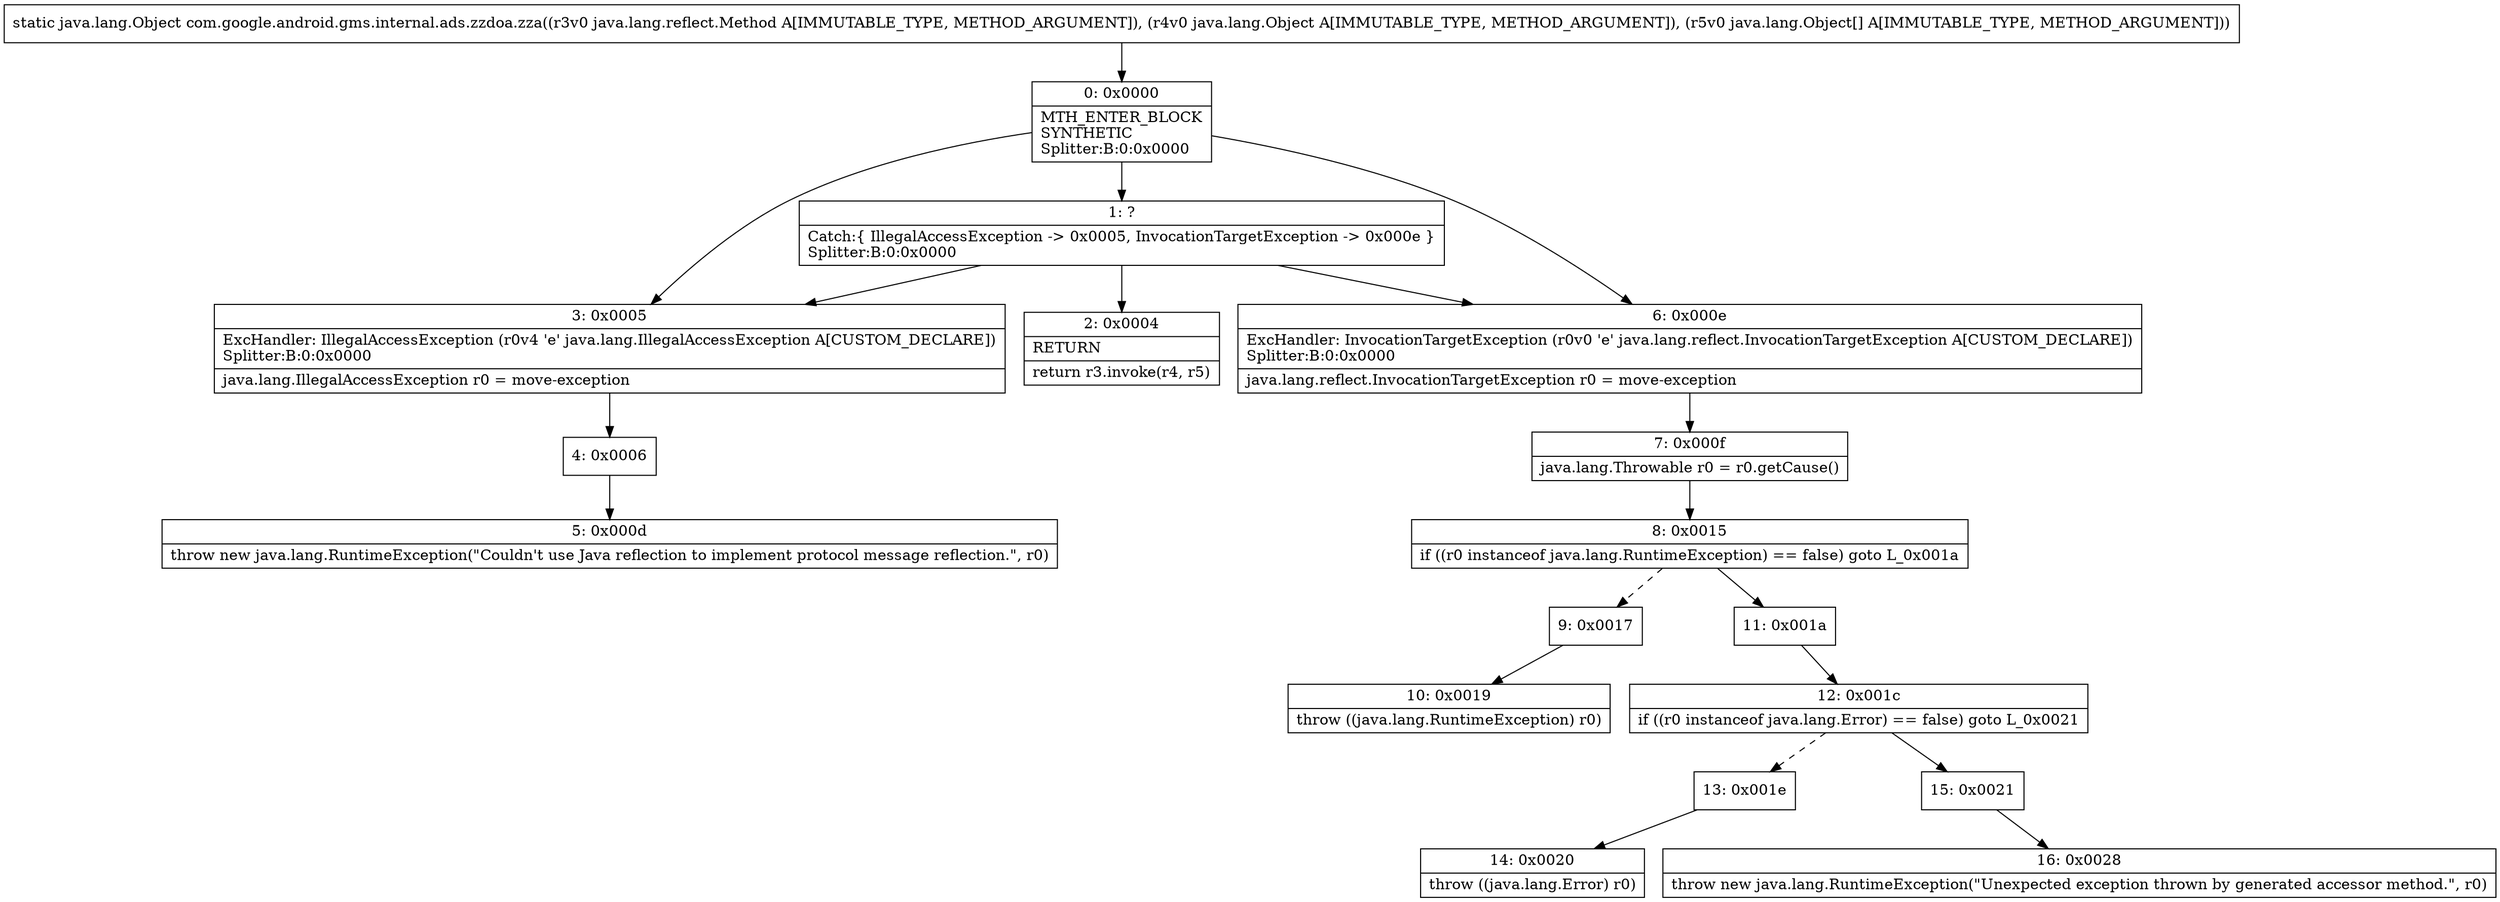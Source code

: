 digraph "CFG forcom.google.android.gms.internal.ads.zzdoa.zza(Ljava\/lang\/reflect\/Method;Ljava\/lang\/Object;[Ljava\/lang\/Object;)Ljava\/lang\/Object;" {
Node_0 [shape=record,label="{0\:\ 0x0000|MTH_ENTER_BLOCK\lSYNTHETIC\lSplitter:B:0:0x0000\l}"];
Node_1 [shape=record,label="{1\:\ ?|Catch:\{ IllegalAccessException \-\> 0x0005, InvocationTargetException \-\> 0x000e \}\lSplitter:B:0:0x0000\l}"];
Node_2 [shape=record,label="{2\:\ 0x0004|RETURN\l|return r3.invoke(r4, r5)\l}"];
Node_3 [shape=record,label="{3\:\ 0x0005|ExcHandler: IllegalAccessException (r0v4 'e' java.lang.IllegalAccessException A[CUSTOM_DECLARE])\lSplitter:B:0:0x0000\l|java.lang.IllegalAccessException r0 = move\-exception\l}"];
Node_4 [shape=record,label="{4\:\ 0x0006}"];
Node_5 [shape=record,label="{5\:\ 0x000d|throw new java.lang.RuntimeException(\"Couldn't use Java reflection to implement protocol message reflection.\", r0)\l}"];
Node_6 [shape=record,label="{6\:\ 0x000e|ExcHandler: InvocationTargetException (r0v0 'e' java.lang.reflect.InvocationTargetException A[CUSTOM_DECLARE])\lSplitter:B:0:0x0000\l|java.lang.reflect.InvocationTargetException r0 = move\-exception\l}"];
Node_7 [shape=record,label="{7\:\ 0x000f|java.lang.Throwable r0 = r0.getCause()\l}"];
Node_8 [shape=record,label="{8\:\ 0x0015|if ((r0 instanceof java.lang.RuntimeException) == false) goto L_0x001a\l}"];
Node_9 [shape=record,label="{9\:\ 0x0017}"];
Node_10 [shape=record,label="{10\:\ 0x0019|throw ((java.lang.RuntimeException) r0)\l}"];
Node_11 [shape=record,label="{11\:\ 0x001a}"];
Node_12 [shape=record,label="{12\:\ 0x001c|if ((r0 instanceof java.lang.Error) == false) goto L_0x0021\l}"];
Node_13 [shape=record,label="{13\:\ 0x001e}"];
Node_14 [shape=record,label="{14\:\ 0x0020|throw ((java.lang.Error) r0)\l}"];
Node_15 [shape=record,label="{15\:\ 0x0021}"];
Node_16 [shape=record,label="{16\:\ 0x0028|throw new java.lang.RuntimeException(\"Unexpected exception thrown by generated accessor method.\", r0)\l}"];
MethodNode[shape=record,label="{static java.lang.Object com.google.android.gms.internal.ads.zzdoa.zza((r3v0 java.lang.reflect.Method A[IMMUTABLE_TYPE, METHOD_ARGUMENT]), (r4v0 java.lang.Object A[IMMUTABLE_TYPE, METHOD_ARGUMENT]), (r5v0 java.lang.Object[] A[IMMUTABLE_TYPE, METHOD_ARGUMENT])) }"];
MethodNode -> Node_0;
Node_0 -> Node_1;
Node_0 -> Node_3;
Node_0 -> Node_6;
Node_1 -> Node_3;
Node_1 -> Node_6;
Node_1 -> Node_2;
Node_3 -> Node_4;
Node_4 -> Node_5;
Node_6 -> Node_7;
Node_7 -> Node_8;
Node_8 -> Node_9[style=dashed];
Node_8 -> Node_11;
Node_9 -> Node_10;
Node_11 -> Node_12;
Node_12 -> Node_13[style=dashed];
Node_12 -> Node_15;
Node_13 -> Node_14;
Node_15 -> Node_16;
}


